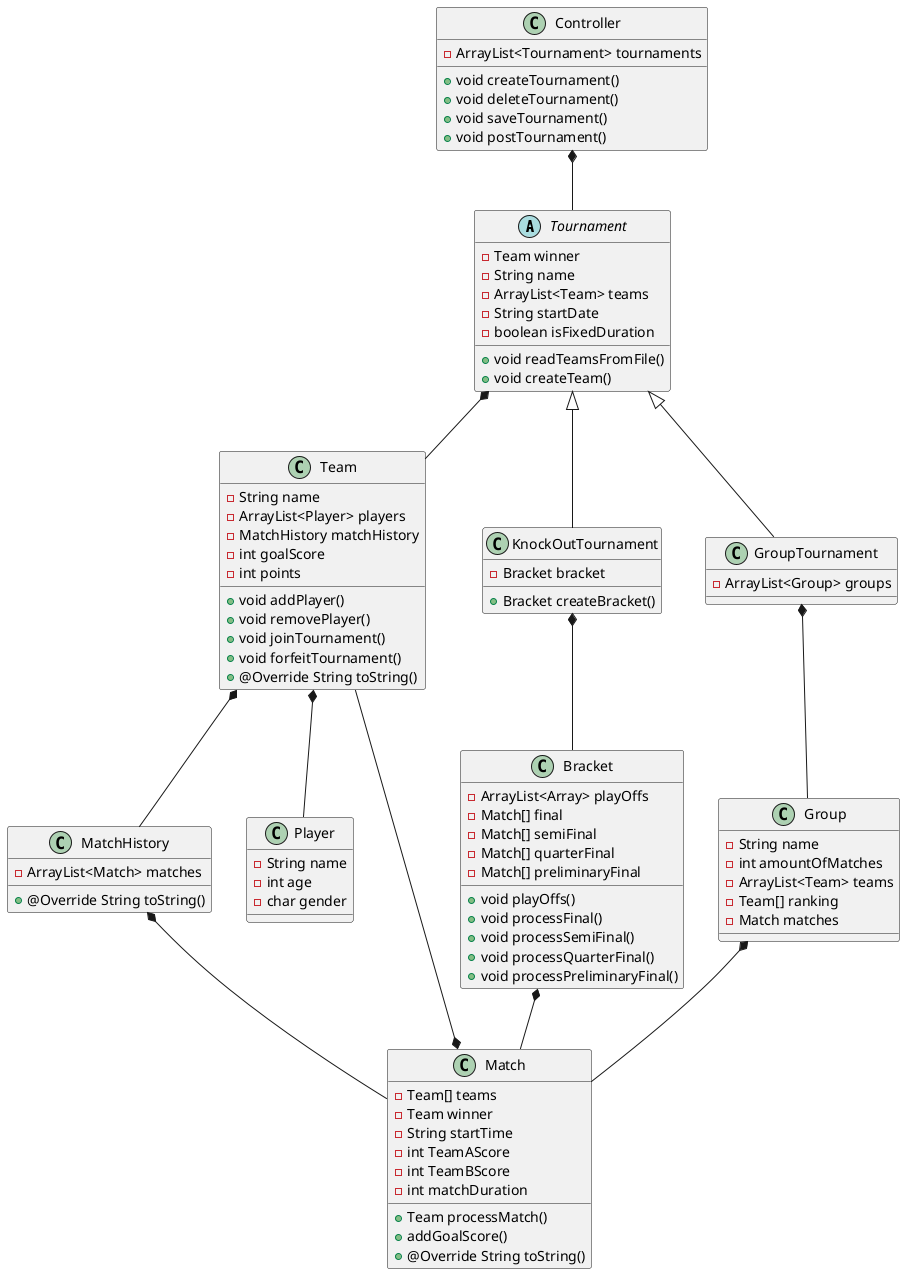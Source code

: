 @startuml

abstract Tournament

Controller *-- Tournament
Tournament *-- Team
KnockOutTournament *-- Bracket
Bracket *-- Match
Group *-- Match
Team *-- MatchHistory
Match *-- Team
Team *-- Player
MatchHistory *-- Match
GroupTournament *-- Group
Tournament <|-- KnockOutTournament
Tournament <|-- GroupTournament

Controller : - ArrayList<Tournament> tournaments
Controller : + void createTournament()
Controller : + void deleteTournament()
Controller : + void saveTournament()
Controller : + void postTournament()

Tournament : - Team winner
Tournament : - String name
Tournament : - ArrayList<Team> teams
Tournament : - String startDate
Tournament : - boolean isFixedDuration
Tournament : + void readTeamsFromFile()
Tournament : + void createTeam()

KnockOutTournament : - Bracket bracket
KnockOutTournament : + Bracket createBracket()
GroupTournament : - ArrayList<Group> groups

Group : - String name
Group : - int amountOfMatches
Group : - ArrayList<Team> teams
Group : - Team[] ranking
Group : - Match matches

Bracket : - ArrayList<Array> playOffs
Bracket : - Match[] final
Bracket : - Match[] semiFinal
Bracket : - Match[] quarterFinal
Bracket : - Match[] preliminaryFinal
Bracket : + void playOffs()
Bracket : + void processFinal()
Bracket : + void processSemiFinal()
Bracket : + void processQuarterFinal()
Bracket : + void processPreliminaryFinal()

MatchHistory : - ArrayList<Match> matches
MatchHistory : + @Override String toString()

Match : - Team[] teams
Match : - Team winner
Match : - String startTime
Match : - int TeamAScore
Match : - int TeamBScore
Match : - int matchDuration
Match : + Team processMatch()
Match : + addGoalScore()
Match : + @Override String toString()

Team : - String name
Team : - ArrayList<Player> players
Team : - MatchHistory matchHistory
Team : - int goalScore
Team : - int points
Team : + void addPlayer()
Team : + void removePlayer()
Team : + void joinTournament()
Team : + void forfeitTournament()
Team : + @Override String toString()

Player : - String name
Player : - int age
Player : - char gender
@enduml